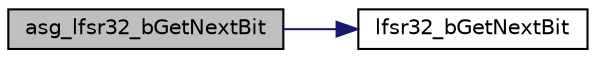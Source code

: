digraph "asg_lfsr32_bGetNextBit"
{
 // INTERACTIVE_SVG=YES
 // LATEX_PDF_SIZE
  bgcolor="transparent";
  edge [fontname="Helvetica",fontsize="10",labelfontname="Helvetica",labelfontsize="10"];
  node [fontname="Helvetica",fontsize="10",shape=record];
  rankdir="LR";
  Node1 [label="asg_lfsr32_bGetNextBit",height=0.2,width=0.4,color="black", fillcolor="grey75", style="filled", fontcolor="black",tooltip="Get the next bit in the ASG32 pseudo random binary sequence."];
  Node1 -> Node2 [color="midnightblue",fontsize="10",style="solid",fontname="Helvetica"];
  Node2 [label="lfsr32_bGetNextBit",height=0.2,width=0.4,color="black",URL="$lfsr_8c.html#a8707278949b959bb80efb5eac123b072",tooltip="Get the next bit in the LFSR32 pseudo random binary sequence."];
}
